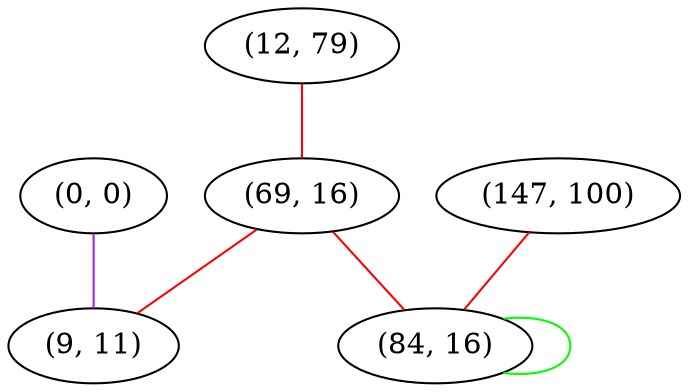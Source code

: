 graph "" {
"(12, 79)";
"(0, 0)";
"(69, 16)";
"(147, 100)";
"(9, 11)";
"(84, 16)";
"(12, 79)" -- "(69, 16)"  [color=red, key=0, weight=1];
"(0, 0)" -- "(9, 11)"  [color=purple, key=0, weight=4];
"(69, 16)" -- "(9, 11)"  [color=red, key=0, weight=1];
"(69, 16)" -- "(84, 16)"  [color=red, key=0, weight=1];
"(147, 100)" -- "(84, 16)"  [color=red, key=0, weight=1];
"(84, 16)" -- "(84, 16)"  [color=green, key=0, weight=2];
}
